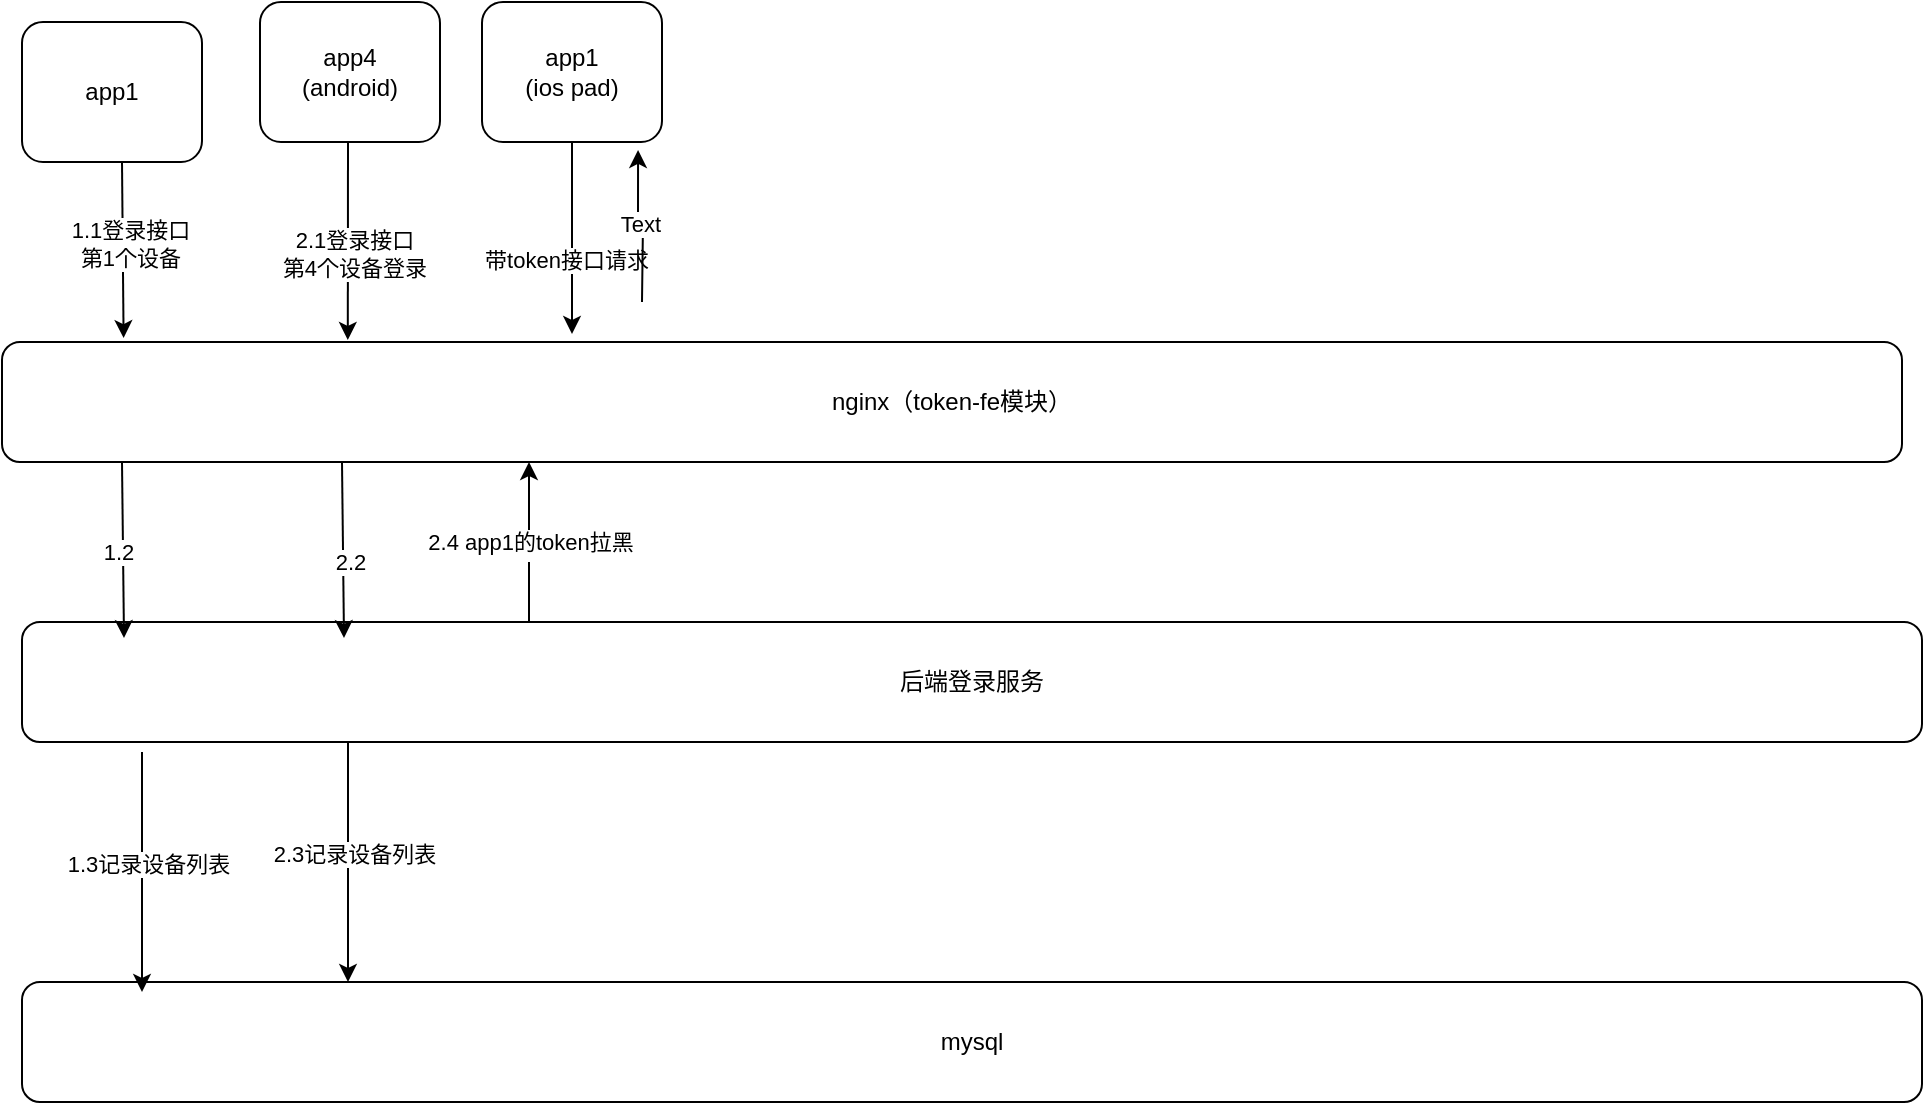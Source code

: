 <mxfile version="21.6.5" type="github">
  <diagram name="第 1 页" id="X-xQZxfg_xba9_xP6oeh">
    <mxGraphModel dx="1194" dy="766" grid="1" gridSize="10" guides="1" tooltips="1" connect="1" arrows="1" fold="1" page="1" pageScale="1" pageWidth="827" pageHeight="1169" math="0" shadow="0">
      <root>
        <mxCell id="0" />
        <mxCell id="1" parent="0" />
        <mxCell id="H1sqpdMl3Yht_voogCkb-2" value="app1" style="rounded=1;whiteSpace=wrap;html=1;" vertex="1" parent="1">
          <mxGeometry x="250" y="160" width="90" height="70" as="geometry" />
        </mxCell>
        <mxCell id="H1sqpdMl3Yht_voogCkb-3" value="nginx（token-fe模块）" style="rounded=1;whiteSpace=wrap;html=1;" vertex="1" parent="1">
          <mxGeometry x="240" y="320" width="950" height="60" as="geometry" />
        </mxCell>
        <mxCell id="H1sqpdMl3Yht_voogCkb-4" value="后端登录服务" style="rounded=1;whiteSpace=wrap;html=1;" vertex="1" parent="1">
          <mxGeometry x="250" y="460" width="950" height="60" as="geometry" />
        </mxCell>
        <mxCell id="H1sqpdMl3Yht_voogCkb-5" value="mysql" style="rounded=1;whiteSpace=wrap;html=1;" vertex="1" parent="1">
          <mxGeometry x="250" y="640" width="950" height="60" as="geometry" />
        </mxCell>
        <mxCell id="H1sqpdMl3Yht_voogCkb-6" value="" style="endArrow=classic;html=1;rounded=0;entryX=0.064;entryY=-0.033;entryDx=0;entryDy=0;entryPerimeter=0;" edge="1" parent="1" target="H1sqpdMl3Yht_voogCkb-3">
          <mxGeometry width="50" height="50" relative="1" as="geometry">
            <mxPoint x="300" y="230" as="sourcePoint" />
            <mxPoint x="300" y="290" as="targetPoint" />
          </mxGeometry>
        </mxCell>
        <mxCell id="H1sqpdMl3Yht_voogCkb-7" value="1.1登录接口&lt;br&gt;第1个设备" style="edgeLabel;html=1;align=center;verticalAlign=middle;resizable=0;points=[];" vertex="1" connectable="0" parent="H1sqpdMl3Yht_voogCkb-6">
          <mxGeometry x="-0.064" y="3" relative="1" as="geometry">
            <mxPoint as="offset" />
          </mxGeometry>
        </mxCell>
        <mxCell id="H1sqpdMl3Yht_voogCkb-8" value="" style="endArrow=classic;html=1;rounded=0;" edge="1" parent="1">
          <mxGeometry width="50" height="50" relative="1" as="geometry">
            <mxPoint x="310" y="525" as="sourcePoint" />
            <mxPoint x="310" y="645" as="targetPoint" />
          </mxGeometry>
        </mxCell>
        <mxCell id="H1sqpdMl3Yht_voogCkb-9" value="1.3记录设备列表" style="edgeLabel;html=1;align=center;verticalAlign=middle;resizable=0;points=[];" vertex="1" connectable="0" parent="H1sqpdMl3Yht_voogCkb-8">
          <mxGeometry x="-0.064" y="3" relative="1" as="geometry">
            <mxPoint as="offset" />
          </mxGeometry>
        </mxCell>
        <mxCell id="H1sqpdMl3Yht_voogCkb-10" value="" style="endArrow=classic;html=1;rounded=0;entryX=0.064;entryY=-0.033;entryDx=0;entryDy=0;entryPerimeter=0;" edge="1" parent="1">
          <mxGeometry width="50" height="50" relative="1" as="geometry">
            <mxPoint x="300" y="380" as="sourcePoint" />
            <mxPoint x="301" y="468" as="targetPoint" />
          </mxGeometry>
        </mxCell>
        <mxCell id="H1sqpdMl3Yht_voogCkb-12" value="1.2" style="edgeLabel;html=1;align=center;verticalAlign=middle;resizable=0;points=[];" vertex="1" connectable="0" parent="H1sqpdMl3Yht_voogCkb-10">
          <mxGeometry x="0.022" y="-3" relative="1" as="geometry">
            <mxPoint as="offset" />
          </mxGeometry>
        </mxCell>
        <mxCell id="H1sqpdMl3Yht_voogCkb-13" value="" style="endArrow=classic;html=1;rounded=0;entryX=0.182;entryY=-0.017;entryDx=0;entryDy=0;entryPerimeter=0;" edge="1" parent="1" target="H1sqpdMl3Yht_voogCkb-3">
          <mxGeometry width="50" height="50" relative="1" as="geometry">
            <mxPoint x="413" y="220" as="sourcePoint" />
            <mxPoint x="414" y="308" as="targetPoint" />
          </mxGeometry>
        </mxCell>
        <mxCell id="H1sqpdMl3Yht_voogCkb-14" value="2.1登录接口&lt;br&gt;第4个设备登录" style="edgeLabel;html=1;align=center;verticalAlign=middle;resizable=0;points=[];" vertex="1" connectable="0" parent="H1sqpdMl3Yht_voogCkb-13">
          <mxGeometry x="-0.064" y="3" relative="1" as="geometry">
            <mxPoint y="9" as="offset" />
          </mxGeometry>
        </mxCell>
        <mxCell id="H1sqpdMl3Yht_voogCkb-15" value="" style="endArrow=classic;html=1;rounded=0;entryX=0.064;entryY=-0.033;entryDx=0;entryDy=0;entryPerimeter=0;" edge="1" parent="1">
          <mxGeometry width="50" height="50" relative="1" as="geometry">
            <mxPoint x="410" y="380" as="sourcePoint" />
            <mxPoint x="411" y="468" as="targetPoint" />
          </mxGeometry>
        </mxCell>
        <mxCell id="H1sqpdMl3Yht_voogCkb-16" value="2.2" style="edgeLabel;html=1;align=center;verticalAlign=middle;resizable=0;points=[];" vertex="1" connectable="0" parent="H1sqpdMl3Yht_voogCkb-15">
          <mxGeometry x="-0.064" y="3" relative="1" as="geometry">
            <mxPoint y="9" as="offset" />
          </mxGeometry>
        </mxCell>
        <mxCell id="H1sqpdMl3Yht_voogCkb-17" value="app4&lt;br&gt;(android)" style="rounded=1;whiteSpace=wrap;html=1;" vertex="1" parent="1">
          <mxGeometry x="369" y="150" width="90" height="70" as="geometry" />
        </mxCell>
        <mxCell id="H1sqpdMl3Yht_voogCkb-29" style="edgeStyle=orthogonalEdgeStyle;rounded=0;orthogonalLoop=1;jettySize=auto;html=1;exitX=0.5;exitY=1;exitDx=0;exitDy=0;entryX=0.3;entryY=-0.067;entryDx=0;entryDy=0;entryPerimeter=0;" edge="1" parent="1" source="H1sqpdMl3Yht_voogCkb-18" target="H1sqpdMl3Yht_voogCkb-3">
          <mxGeometry relative="1" as="geometry">
            <mxPoint x="525" y="300" as="targetPoint" />
          </mxGeometry>
        </mxCell>
        <mxCell id="H1sqpdMl3Yht_voogCkb-30" value="带token接口请求" style="edgeLabel;html=1;align=center;verticalAlign=middle;resizable=0;points=[];" vertex="1" connectable="0" parent="H1sqpdMl3Yht_voogCkb-29">
          <mxGeometry x="0.231" y="-3" relative="1" as="geometry">
            <mxPoint as="offset" />
          </mxGeometry>
        </mxCell>
        <mxCell id="H1sqpdMl3Yht_voogCkb-18" value="app1&lt;br style=&quot;border-color: var(--border-color);&quot;&gt;(ios pad)" style="rounded=1;whiteSpace=wrap;html=1;" vertex="1" parent="1">
          <mxGeometry x="480" y="150" width="90" height="70" as="geometry" />
        </mxCell>
        <mxCell id="H1sqpdMl3Yht_voogCkb-19" value="" style="endArrow=classic;html=1;rounded=0;" edge="1" parent="1">
          <mxGeometry width="50" height="50" relative="1" as="geometry">
            <mxPoint x="413" y="520" as="sourcePoint" />
            <mxPoint x="413" y="640" as="targetPoint" />
          </mxGeometry>
        </mxCell>
        <mxCell id="H1sqpdMl3Yht_voogCkb-20" value="2.3记录设备列表" style="edgeLabel;html=1;align=center;verticalAlign=middle;resizable=0;points=[];" vertex="1" connectable="0" parent="H1sqpdMl3Yht_voogCkb-19">
          <mxGeometry x="-0.064" y="3" relative="1" as="geometry">
            <mxPoint as="offset" />
          </mxGeometry>
        </mxCell>
        <mxCell id="H1sqpdMl3Yht_voogCkb-25" value="" style="endArrow=classic;html=1;rounded=0;entryX=0.5;entryY=1;entryDx=0;entryDy=0;" edge="1" parent="1">
          <mxGeometry width="50" height="50" relative="1" as="geometry">
            <mxPoint x="503.5" y="460" as="sourcePoint" />
            <mxPoint x="503.5" y="380" as="targetPoint" />
          </mxGeometry>
        </mxCell>
        <mxCell id="H1sqpdMl3Yht_voogCkb-26" value="2.3" style="edgeLabel;html=1;align=center;verticalAlign=middle;resizable=0;points=[];" vertex="1" connectable="0" parent="H1sqpdMl3Yht_voogCkb-25">
          <mxGeometry x="-0.064" y="3" relative="1" as="geometry">
            <mxPoint as="offset" />
          </mxGeometry>
        </mxCell>
        <mxCell id="H1sqpdMl3Yht_voogCkb-27" value="2.4 app1的token拉黑" style="edgeLabel;html=1;align=center;verticalAlign=middle;resizable=0;points=[];" vertex="1" connectable="0" parent="H1sqpdMl3Yht_voogCkb-25">
          <mxGeometry y="1" relative="1" as="geometry">
            <mxPoint x="1" as="offset" />
          </mxGeometry>
        </mxCell>
        <mxCell id="H1sqpdMl3Yht_voogCkb-31" style="edgeStyle=orthogonalEdgeStyle;rounded=0;orthogonalLoop=1;jettySize=auto;html=1;entryX=0.867;entryY=1.057;entryDx=0;entryDy=0;entryPerimeter=0;" edge="1" parent="1" target="H1sqpdMl3Yht_voogCkb-18">
          <mxGeometry relative="1" as="geometry">
            <mxPoint x="535" y="326" as="targetPoint" />
            <mxPoint x="560" y="300" as="sourcePoint" />
          </mxGeometry>
        </mxCell>
        <mxCell id="H1sqpdMl3Yht_voogCkb-34" value="Text" style="edgeLabel;html=1;align=center;verticalAlign=middle;resizable=0;points=[];" vertex="1" connectable="0" parent="H1sqpdMl3Yht_voogCkb-31">
          <mxGeometry x="0.057" y="1" relative="1" as="geometry">
            <mxPoint as="offset" />
          </mxGeometry>
        </mxCell>
      </root>
    </mxGraphModel>
  </diagram>
</mxfile>
